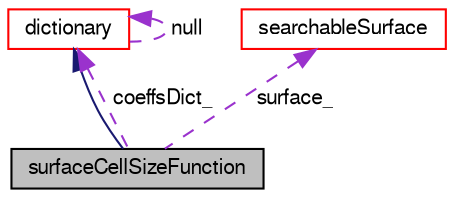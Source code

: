 digraph "surfaceCellSizeFunction"
{
  bgcolor="transparent";
  edge [fontname="FreeSans",fontsize="10",labelfontname="FreeSans",labelfontsize="10"];
  node [fontname="FreeSans",fontsize="10",shape=record];
  Node16 [label="surfaceCellSizeFunction",height=0.2,width=0.4,color="black", fillcolor="grey75", style="filled", fontcolor="black"];
  Node17 -> Node16 [dir="back",color="midnightblue",fontsize="10",style="solid",fontname="FreeSans"];
  Node17 [label="dictionary",height=0.2,width=0.4,color="red",URL="$a26014.html",tooltip="A list of keyword definitions, which are a keyword followed by any number of values (e..."];
  Node17 -> Node17 [dir="back",color="darkorchid3",fontsize="10",style="dashed",label=" null" ,fontname="FreeSans"];
  Node30 -> Node16 [dir="back",color="darkorchid3",fontsize="10",style="dashed",label=" surface_" ,fontname="FreeSans"];
  Node30 [label="searchableSurface",height=0.2,width=0.4,color="red",URL="$a25234.html",tooltip="Base class of (analytical or triangulated) surface. Encapsulates all the search routines. WIP. "];
  Node17 -> Node16 [dir="back",color="darkorchid3",fontsize="10",style="dashed",label=" coeffsDict_" ,fontname="FreeSans"];
}
